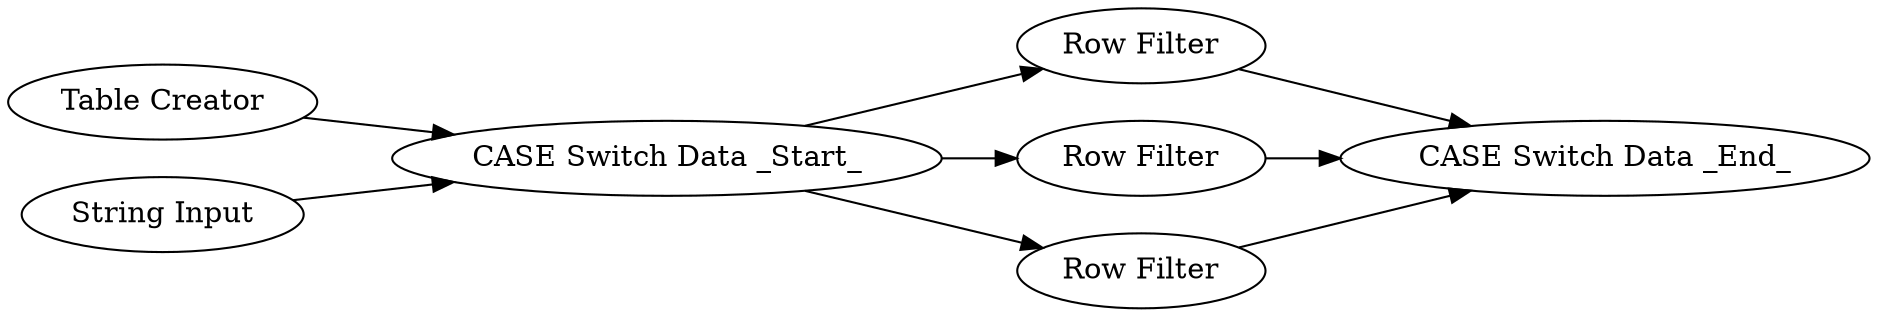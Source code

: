 digraph {
	1 [label="Table Creator"]
	9 [label="String Input"]
	13 [label="CASE Switch Data _Start_"]
	14 [label="Row Filter"]
	15 [label="Row Filter"]
	16 [label="Row Filter"]
	17 [label="CASE Switch Data _End_"]
	1 -> 13
	9 -> 13
	13 -> 15
	13 -> 14
	13 -> 16
	14 -> 17
	15 -> 17
	16 -> 17
	rankdir=LR
}
